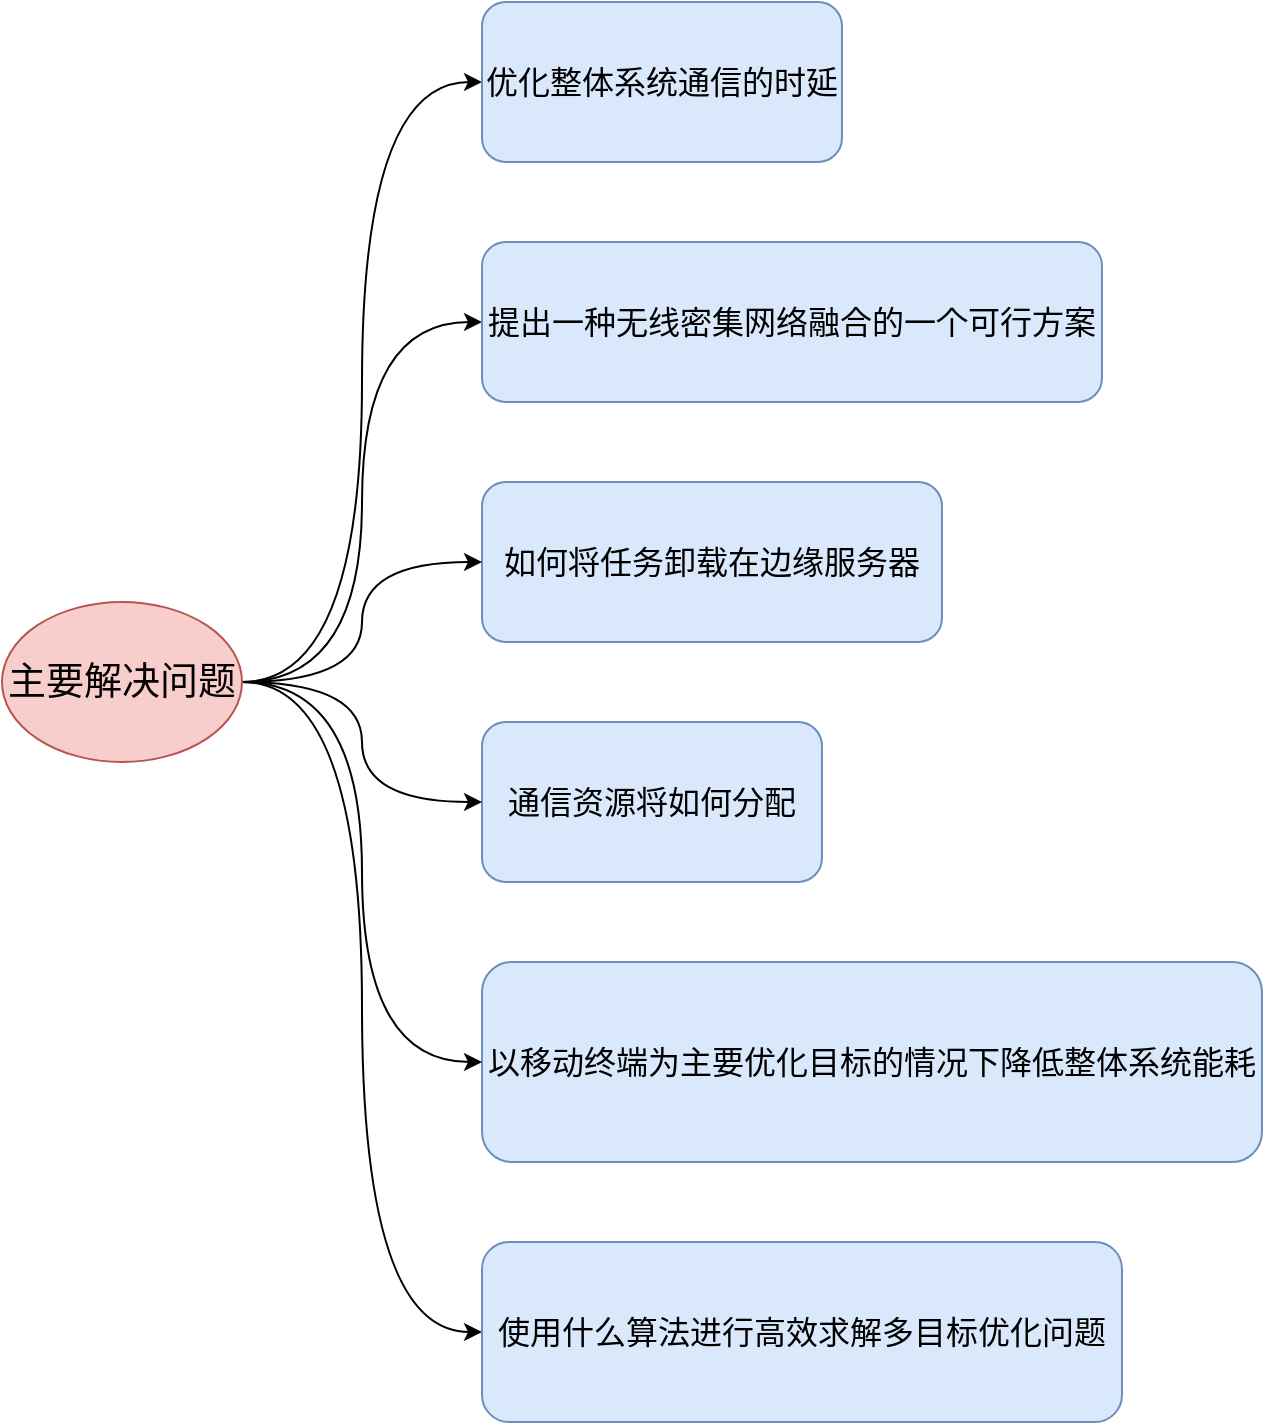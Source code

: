 <mxfile version="16.0.0" type="github">
  <diagram id="USGF_vLlZh23-UFpanus" name="第 1 页">
    <mxGraphModel dx="1243" dy="1938" grid="1" gridSize="10" guides="1" tooltips="1" connect="1" arrows="1" fold="1" page="1" pageScale="1" pageWidth="827" pageHeight="1169" math="0" shadow="0">
      <root>
        <mxCell id="0" />
        <mxCell id="1" parent="0" />
        <mxCell id="hH72TNsfT_wBY8C2byF3-1" value="&lt;span style=&quot;font-size: 16px;&quot;&gt;如何将任务卸载在边缘服务器&lt;/span&gt;" style="rounded=1;whiteSpace=wrap;html=1;fillColor=#dae8fc;strokeColor=#6c8ebf;fontSize=16;" vertex="1" parent="1">
          <mxGeometry x="400" y="60" width="230" height="80" as="geometry" />
        </mxCell>
        <mxCell id="hH72TNsfT_wBY8C2byF3-2" value="&lt;span style=&quot;font-size: 16px;&quot;&gt;通信资源将如何分配&lt;/span&gt;" style="rounded=1;whiteSpace=wrap;html=1;fillColor=#dae8fc;strokeColor=#6c8ebf;fontSize=16;" vertex="1" parent="1">
          <mxGeometry x="400" y="180" width="170" height="80" as="geometry" />
        </mxCell>
        <mxCell id="hH72TNsfT_wBY8C2byF3-3" value="&lt;span style=&quot;font-size: 16px;&quot;&gt;以移动终端为主要优化目标的情况下降低整体系统能耗&lt;/span&gt;" style="rounded=1;whiteSpace=wrap;html=1;fillColor=#dae8fc;strokeColor=#6c8ebf;fontSize=16;" vertex="1" parent="1">
          <mxGeometry x="400" y="300" width="390" height="100" as="geometry" />
        </mxCell>
        <mxCell id="hH72TNsfT_wBY8C2byF3-9" style="edgeStyle=orthogonalEdgeStyle;rounded=0;orthogonalLoop=1;jettySize=auto;html=1;entryX=0;entryY=0.5;entryDx=0;entryDy=0;fontSize=16;curved=1;" edge="1" parent="1" source="hH72TNsfT_wBY8C2byF3-4" target="hH72TNsfT_wBY8C2byF3-5">
          <mxGeometry relative="1" as="geometry" />
        </mxCell>
        <mxCell id="hH72TNsfT_wBY8C2byF3-10" style="edgeStyle=orthogonalEdgeStyle;curved=1;rounded=0;orthogonalLoop=1;jettySize=auto;html=1;entryX=0;entryY=0.5;entryDx=0;entryDy=0;fontSize=16;" edge="1" parent="1" source="hH72TNsfT_wBY8C2byF3-4" target="hH72TNsfT_wBY8C2byF3-1">
          <mxGeometry relative="1" as="geometry" />
        </mxCell>
        <mxCell id="hH72TNsfT_wBY8C2byF3-11" style="edgeStyle=orthogonalEdgeStyle;curved=1;rounded=0;orthogonalLoop=1;jettySize=auto;html=1;fontSize=16;" edge="1" parent="1" source="hH72TNsfT_wBY8C2byF3-4" target="hH72TNsfT_wBY8C2byF3-2">
          <mxGeometry relative="1" as="geometry" />
        </mxCell>
        <mxCell id="hH72TNsfT_wBY8C2byF3-12" style="edgeStyle=orthogonalEdgeStyle;curved=1;rounded=0;orthogonalLoop=1;jettySize=auto;html=1;entryX=0;entryY=0.5;entryDx=0;entryDy=0;fontSize=16;" edge="1" parent="1" source="hH72TNsfT_wBY8C2byF3-4" target="hH72TNsfT_wBY8C2byF3-3">
          <mxGeometry relative="1" as="geometry" />
        </mxCell>
        <mxCell id="hH72TNsfT_wBY8C2byF3-15" style="edgeStyle=orthogonalEdgeStyle;curved=1;rounded=0;orthogonalLoop=1;jettySize=auto;html=1;entryX=0;entryY=0.5;entryDx=0;entryDy=0;fontSize=16;" edge="1" parent="1" source="hH72TNsfT_wBY8C2byF3-4" target="hH72TNsfT_wBY8C2byF3-14">
          <mxGeometry relative="1" as="geometry" />
        </mxCell>
        <mxCell id="hH72TNsfT_wBY8C2byF3-16" style="edgeStyle=orthogonalEdgeStyle;curved=1;rounded=0;orthogonalLoop=1;jettySize=auto;html=1;entryX=0;entryY=0.5;entryDx=0;entryDy=0;fontSize=16;" edge="1" parent="1" source="hH72TNsfT_wBY8C2byF3-4" target="hH72TNsfT_wBY8C2byF3-13">
          <mxGeometry relative="1" as="geometry" />
        </mxCell>
        <mxCell id="hH72TNsfT_wBY8C2byF3-4" value="&lt;font style=&quot;font-size: 19px&quot;&gt;主要解决问题&lt;/font&gt;" style="ellipse;whiteSpace=wrap;html=1;fillColor=#f8cecc;strokeColor=#b85450;" vertex="1" parent="1">
          <mxGeometry x="160" y="120" width="120" height="80" as="geometry" />
        </mxCell>
        <mxCell id="hH72TNsfT_wBY8C2byF3-5" value="&lt;span style=&quot;font-size: 16px&quot;&gt;提出一种无线密集网络融合的一个可行方案&lt;/span&gt;" style="rounded=1;whiteSpace=wrap;html=1;fillColor=#dae8fc;strokeColor=#6c8ebf;fontSize=16;" vertex="1" parent="1">
          <mxGeometry x="400" y="-60" width="310" height="80" as="geometry" />
        </mxCell>
        <mxCell id="hH72TNsfT_wBY8C2byF3-13" value="优化整体系统通信的时延" style="rounded=1;whiteSpace=wrap;html=1;fillColor=#dae8fc;strokeColor=#6c8ebf;fontSize=16;" vertex="1" parent="1">
          <mxGeometry x="400" y="-180" width="180" height="80" as="geometry" />
        </mxCell>
        <mxCell id="hH72TNsfT_wBY8C2byF3-14" value="使用什么算法进行高效求解多目标优化问题" style="rounded=1;whiteSpace=wrap;html=1;fillColor=#dae8fc;strokeColor=#6c8ebf;fontSize=16;" vertex="1" parent="1">
          <mxGeometry x="400" y="440" width="320" height="90" as="geometry" />
        </mxCell>
      </root>
    </mxGraphModel>
  </diagram>
</mxfile>
